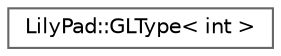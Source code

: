 digraph "Graphical Class Hierarchy"
{
 // LATEX_PDF_SIZE
  bgcolor="transparent";
  edge [fontname=Helvetica,fontsize=10,labelfontname=Helvetica,labelfontsize=10];
  node [fontname=Helvetica,fontsize=10,shape=box,height=0.2,width=0.4];
  rankdir="LR";
  Node0 [id="Node000000",label="LilyPad::GLType\< int \>",height=0.2,width=0.4,color="grey40", fillcolor="white", style="filled",URL="$structLilyPad_1_1GLType_3_01int_01_4.html",tooltip=" "];
}
